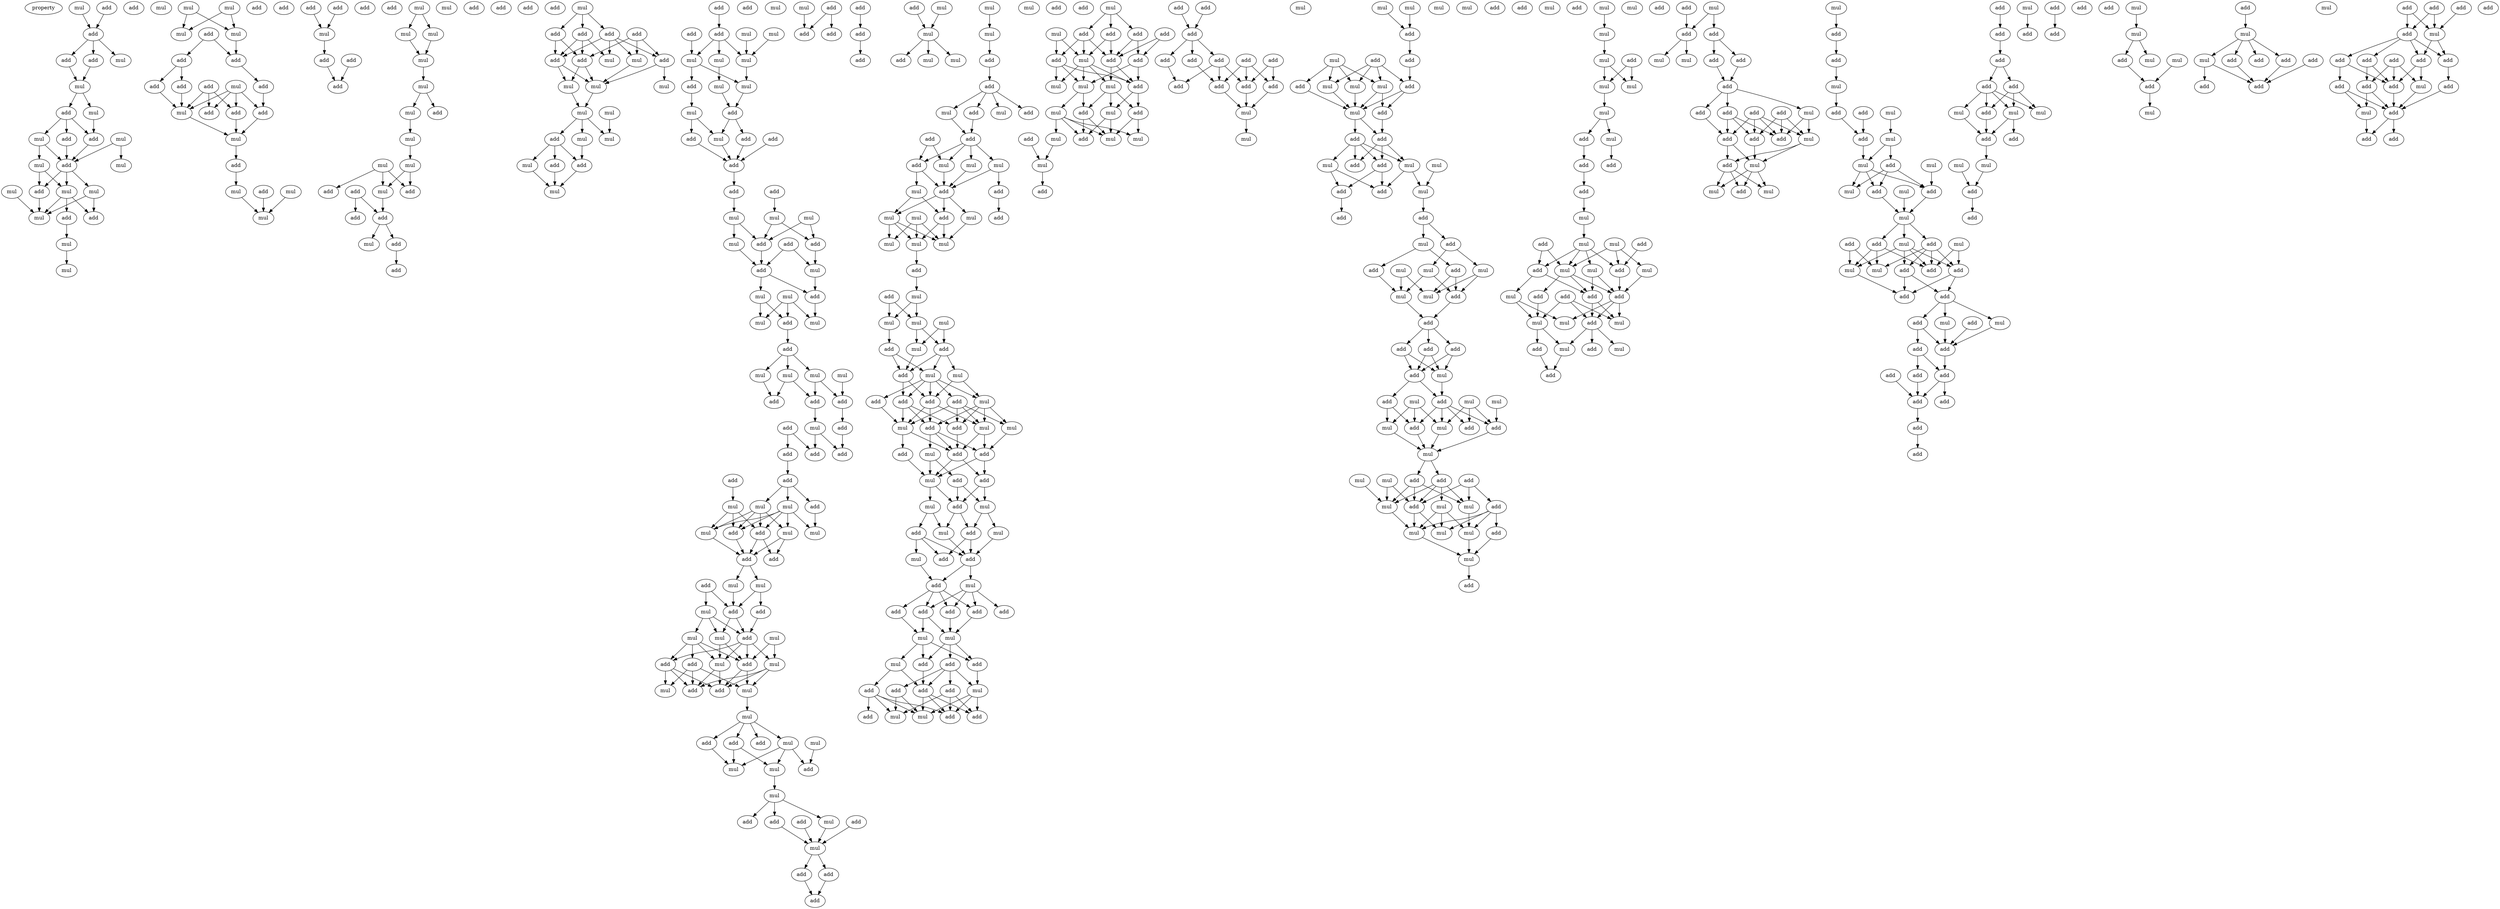 digraph {
    node [fontcolor=black]
    property [mul=2,lf=1.3]
    0 [ label = mul ];
    1 [ label = add ];
    2 [ label = add ];
    3 [ label = mul ];
    4 [ label = add ];
    5 [ label = add ];
    6 [ label = mul ];
    7 [ label = add ];
    8 [ label = mul ];
    9 [ label = mul ];
    10 [ label = add ];
    11 [ label = add ];
    12 [ label = mul ];
    13 [ label = mul ];
    14 [ label = add ];
    15 [ label = mul ];
    16 [ label = mul ];
    17 [ label = add ];
    18 [ label = mul ];
    19 [ label = mul ];
    20 [ label = add ];
    21 [ label = mul ];
    22 [ label = add ];
    23 [ label = add ];
    24 [ label = mul ];
    25 [ label = mul ];
    26 [ label = mul ];
    27 [ label = mul ];
    28 [ label = mul ];
    29 [ label = mul ];
    30 [ label = add ];
    31 [ label = add ];
    32 [ label = mul ];
    33 [ label = add ];
    34 [ label = add ];
    35 [ label = add ];
    36 [ label = add ];
    37 [ label = mul ];
    38 [ label = add ];
    39 [ label = add ];
    40 [ label = add ];
    41 [ label = mul ];
    42 [ label = add ];
    43 [ label = add ];
    44 [ label = mul ];
    45 [ label = add ];
    46 [ label = mul ];
    47 [ label = add ];
    48 [ label = add ];
    49 [ label = mul ];
    50 [ label = mul ];
    51 [ label = add ];
    52 [ label = add ];
    53 [ label = add ];
    54 [ label = mul ];
    55 [ label = add ];
    56 [ label = add ];
    57 [ label = add ];
    58 [ label = add ];
    59 [ label = mul ];
    60 [ label = mul ];
    61 [ label = mul ];
    62 [ label = mul ];
    63 [ label = add ];
    64 [ label = mul ];
    65 [ label = add ];
    66 [ label = mul ];
    67 [ label = add ];
    68 [ label = mul ];
    69 [ label = add ];
    70 [ label = mul ];
    71 [ label = mul ];
    72 [ label = mul ];
    73 [ label = mul ];
    74 [ label = add ];
    75 [ label = add ];
    76 [ label = add ];
    77 [ label = add ];
    78 [ label = add ];
    79 [ label = add ];
    80 [ label = mul ];
    81 [ label = add ];
    82 [ label = mul ];
    83 [ label = add ];
    84 [ label = add ];
    85 [ label = add ];
    86 [ label = add ];
    87 [ label = add ];
    88 [ label = add ];
    89 [ label = mul ];
    90 [ label = add ];
    91 [ label = add ];
    92 [ label = mul ];
    93 [ label = mul ];
    94 [ label = mul ];
    95 [ label = mul ];
    96 [ label = mul ];
    97 [ label = mul ];
    98 [ label = add ];
    99 [ label = mul ];
    100 [ label = mul ];
    101 [ label = add ];
    102 [ label = add ];
    103 [ label = mul ];
    104 [ label = mul ];
    105 [ label = add ];
    106 [ label = add ];
    107 [ label = mul ];
    108 [ label = add ];
    109 [ label = mul ];
    110 [ label = mul ];
    111 [ label = mul ];
    112 [ label = mul ];
    113 [ label = add ];
    114 [ label = mul ];
    115 [ label = mul ];
    116 [ label = mul ];
    117 [ label = add ];
    118 [ label = add ];
    119 [ label = mul ];
    120 [ label = add ];
    121 [ label = add ];
    122 [ label = add ];
    123 [ label = add ];
    124 [ label = add ];
    125 [ label = add ];
    126 [ label = mul ];
    127 [ label = mul ];
    128 [ label = mul ];
    129 [ label = add ];
    130 [ label = add ];
    131 [ label = mul ];
    132 [ label = add ];
    133 [ label = mul ];
    134 [ label = add ];
    135 [ label = mul ];
    136 [ label = mul ];
    137 [ label = add ];
    138 [ label = add ];
    139 [ label = mul ];
    140 [ label = mul ];
    141 [ label = add ];
    142 [ label = mul ];
    143 [ label = mul ];
    144 [ label = mul ];
    145 [ label = mul ];
    146 [ label = add ];
    147 [ label = add ];
    148 [ label = add ];
    149 [ label = mul ];
    150 [ label = add ];
    151 [ label = add ];
    152 [ label = add ];
    153 [ label = add ];
    154 [ label = add ];
    155 [ label = add ];
    156 [ label = add ];
    157 [ label = mul ];
    158 [ label = mul ];
    159 [ label = mul ];
    160 [ label = add ];
    161 [ label = add ];
    162 [ label = add ];
    163 [ label = mul ];
    164 [ label = mul ];
    165 [ label = mul ];
    166 [ label = add ];
    167 [ label = add ];
    168 [ label = mul ];
    169 [ label = add ];
    170 [ label = mul ];
    171 [ label = add ];
    172 [ label = add ];
    173 [ label = mul ];
    174 [ label = add ];
    175 [ label = mul ];
    176 [ label = mul ];
    177 [ label = mul ];
    178 [ label = mul ];
    179 [ label = add ];
    180 [ label = add ];
    181 [ label = mul ];
    182 [ label = add ];
    183 [ label = mul ];
    184 [ label = add ];
    185 [ label = add ];
    186 [ label = mul ];
    187 [ label = mul ];
    188 [ label = mul ];
    189 [ label = add ];
    190 [ label = add ];
    191 [ label = mul ];
    192 [ label = add ];
    193 [ label = add ];
    194 [ label = mul ];
    195 [ label = mul ];
    196 [ label = mul ];
    197 [ label = mul ];
    198 [ label = add ];
    199 [ label = add ];
    200 [ label = add ];
    201 [ label = mul ];
    202 [ label = add ];
    203 [ label = mul ];
    204 [ label = add ];
    205 [ label = add ];
    206 [ label = add ];
    207 [ label = mul ];
    208 [ label = add ];
    209 [ label = add ];
    210 [ label = add ];
    211 [ label = add ];
    212 [ label = add ];
    213 [ label = add ];
    214 [ label = add ];
    215 [ label = mul ];
    216 [ label = mul ];
    217 [ label = add ];
    218 [ label = mul ];
    219 [ label = mul ];
    220 [ label = mul ];
    221 [ label = mul ];
    222 [ label = mul ];
    223 [ label = add ];
    224 [ label = add ];
    225 [ label = mul ];
    226 [ label = mul ];
    227 [ label = add ];
    228 [ label = add ];
    229 [ label = add ];
    230 [ label = add ];
    231 [ label = add ];
    232 [ label = mul ];
    233 [ label = mul ];
    234 [ label = mul ];
    235 [ label = add ];
    236 [ label = add ];
    237 [ label = mul ];
    238 [ label = mul ];
    239 [ label = add ];
    240 [ label = mul ];
    241 [ label = add ];
    242 [ label = mul ];
    243 [ label = mul ];
    244 [ label = mul ];
    245 [ label = mul ];
    246 [ label = add ];
    247 [ label = mul ];
    248 [ label = add ];
    249 [ label = add ];
    250 [ label = add ];
    251 [ label = mul ];
    252 [ label = mul ];
    253 [ label = mul ];
    254 [ label = mul ];
    255 [ label = add ];
    256 [ label = add ];
    257 [ label = mul ];
    258 [ label = mul ];
    259 [ label = add ];
    260 [ label = add ];
    261 [ label = add ];
    262 [ label = add ];
    263 [ label = mul ];
    264 [ label = add ];
    265 [ label = mul ];
    266 [ label = add ];
    267 [ label = mul ];
    268 [ label = add ];
    269 [ label = mul ];
    270 [ label = mul ];
    271 [ label = add ];
    272 [ label = add ];
    273 [ label = add ];
    274 [ label = add ];
    275 [ label = add ];
    276 [ label = mul ];
    277 [ label = add ];
    278 [ label = mul ];
    279 [ label = mul ];
    280 [ label = mul ];
    281 [ label = add ];
    282 [ label = mul ];
    283 [ label = add ];
    284 [ label = add ];
    285 [ label = add ];
    286 [ label = mul ];
    287 [ label = mul ];
    288 [ label = add ];
    289 [ label = add ];
    290 [ label = add ];
    291 [ label = add ];
    292 [ label = add ];
    293 [ label = add ];
    294 [ label = mul ];
    295 [ label = mul ];
    296 [ label = mul ];
    297 [ label = add ];
    298 [ label = add ];
    299 [ label = add ];
    300 [ label = add ];
    301 [ label = mul ];
    302 [ label = add ];
    303 [ label = add ];
    304 [ label = add ];
    305 [ label = add ];
    306 [ label = add ];
    307 [ label = mul ];
    308 [ label = add ];
    309 [ label = mul ];
    310 [ label = mul ];
    311 [ label = add ];
    312 [ label = add ];
    313 [ label = add ];
    314 [ label = mul ];
    315 [ label = add ];
    316 [ label = add ];
    317 [ label = mul ];
    318 [ label = add ];
    319 [ label = add ];
    320 [ label = mul ];
    321 [ label = mul ];
    322 [ label = add ];
    323 [ label = mul ];
    324 [ label = mul ];
    325 [ label = add ];
    326 [ label = add ];
    327 [ label = mul ];
    328 [ label = mul ];
    329 [ label = add ];
    330 [ label = mul ];
    331 [ label = add ];
    332 [ label = mul ];
    333 [ label = mul ];
    334 [ label = add ];
    335 [ label = mul ];
    336 [ label = add ];
    337 [ label = add ];
    338 [ label = add ];
    339 [ label = add ];
    340 [ label = add ];
    341 [ label = add ];
    342 [ label = add ];
    343 [ label = add ];
    344 [ label = add ];
    345 [ label = add ];
    346 [ label = add ];
    347 [ label = add ];
    348 [ label = mul ];
    349 [ label = mul ];
    350 [ label = mul ];
    351 [ label = mul ];
    352 [ label = mul ];
    353 [ label = mul ];
    354 [ label = add ];
    355 [ label = add ];
    356 [ label = add ];
    357 [ label = mul ];
    358 [ label = mul ];
    359 [ label = mul ];
    360 [ label = add ];
    361 [ label = mul ];
    362 [ label = add ];
    363 [ label = add ];
    364 [ label = mul ];
    365 [ label = add ];
    366 [ label = add ];
    367 [ label = mul ];
    368 [ label = add ];
    369 [ label = add ];
    370 [ label = mul ];
    371 [ label = mul ];
    372 [ label = add ];
    373 [ label = mul ];
    374 [ label = add ];
    375 [ label = add ];
    376 [ label = add ];
    377 [ label = add ];
    378 [ label = mul ];
    379 [ label = add ];
    380 [ label = mul ];
    381 [ label = add ];
    382 [ label = mul ];
    383 [ label = add ];
    384 [ label = mul ];
    385 [ label = add ];
    386 [ label = mul ];
    387 [ label = mul ];
    388 [ label = add ];
    389 [ label = add ];
    390 [ label = add ];
    391 [ label = add ];
    392 [ label = add ];
    393 [ label = mul ];
    394 [ label = add ];
    395 [ label = mul ];
    396 [ label = mul ];
    397 [ label = add ];
    398 [ label = add ];
    399 [ label = mul ];
    400 [ label = mul ];
    401 [ label = add ];
    402 [ label = mul ];
    403 [ label = add ];
    404 [ label = mul ];
    405 [ label = add ];
    406 [ label = mul ];
    407 [ label = add ];
    408 [ label = add ];
    409 [ label = mul ];
    410 [ label = mul ];
    411 [ label = add ];
    412 [ label = add ];
    413 [ label = add ];
    414 [ label = mul ];
    415 [ label = mul ];
    416 [ label = mul ];
    417 [ label = mul ];
    418 [ label = mul ];
    419 [ label = mul ];
    420 [ label = add ];
    421 [ label = mul ];
    422 [ label = add ];
    423 [ label = mul ];
    424 [ label = mul ];
    425 [ label = add ];
    426 [ label = mul ];
    427 [ label = add ];
    428 [ label = mul ];
    429 [ label = mul ];
    430 [ label = mul ];
    431 [ label = mul ];
    432 [ label = add ];
    433 [ label = mul ];
    434 [ label = add ];
    435 [ label = add ];
    436 [ label = add ];
    437 [ label = mul ];
    438 [ label = mul ];
    439 [ label = add ];
    440 [ label = add ];
    441 [ label = mul ];
    442 [ label = add ];
    443 [ label = mul ];
    444 [ label = mul ];
    445 [ label = mul ];
    446 [ label = add ];
    447 [ label = add ];
    448 [ label = add ];
    449 [ label = add ];
    450 [ label = add ];
    451 [ label = mul ];
    452 [ label = mul ];
    453 [ label = mul ];
    454 [ label = add ];
    455 [ label = mul ];
    456 [ label = add ];
    457 [ label = mul ];
    458 [ label = mul ];
    459 [ label = add ];
    460 [ label = add ];
    461 [ label = add ];
    462 [ label = add ];
    463 [ label = mul ];
    464 [ label = add ];
    465 [ label = add ];
    466 [ label = add ];
    467 [ label = add ];
    468 [ label = mul ];
    469 [ label = mul ];
    470 [ label = add ];
    471 [ label = add ];
    472 [ label = mul ];
    473 [ label = add ];
    474 [ label = add ];
    475 [ label = add ];
    476 [ label = mul ];
    477 [ label = add ];
    478 [ label = add ];
    479 [ label = add ];
    480 [ label = add ];
    481 [ label = mul ];
    482 [ label = mul ];
    483 [ label = add ];
    484 [ label = mul ];
    485 [ label = mul ];
    486 [ label = add ];
    487 [ label = add ];
    488 [ label = mul ];
    489 [ label = add ];
    490 [ label = add ];
    491 [ label = mul ];
    492 [ label = mul ];
    493 [ label = add ];
    494 [ label = add ];
    495 [ label = mul ];
    496 [ label = mul ];
    497 [ label = add ];
    498 [ label = mul ];
    499 [ label = mul ];
    500 [ label = add ];
    501 [ label = mul ];
    502 [ label = add ];
    503 [ label = mul ];
    504 [ label = add ];
    505 [ label = mul ];
    506 [ label = add ];
    507 [ label = add ];
    508 [ label = add ];
    509 [ label = mul ];
    510 [ label = add ];
    511 [ label = mul ];
    512 [ label = add ];
    513 [ label = add ];
    514 [ label = mul ];
    515 [ label = add ];
    516 [ label = mul ];
    517 [ label = add ];
    518 [ label = add ];
    519 [ label = add ];
    520 [ label = add ];
    521 [ label = add ];
    522 [ label = add ];
    523 [ label = add ];
    524 [ label = add ];
    525 [ label = add ];
    526 [ label = add ];
    527 [ label = add ];
    528 [ label = add ];
    529 [ label = mul ];
    530 [ label = add ];
    531 [ label = add ];
    532 [ label = add ];
    533 [ label = add ];
    534 [ label = mul ];
    535 [ label = mul ];
    536 [ label = mul ];
    537 [ label = add ];
    538 [ label = add ];
    539 [ label = add ];
    540 [ label = mul ];
    541 [ label = mul ];
    542 [ label = add ];
    543 [ label = add ];
    544 [ label = add ];
    545 [ label = add ];
    546 [ label = add ];
    547 [ label = add ];
    548 [ label = mul ];
    549 [ label = mul ];
    550 [ label = add ];
    551 [ label = mul ];
    552 [ label = mul ];
    553 [ label = add ];
    554 [ label = mul ];
    555 [ label = add ];
    556 [ label = mul ];
    557 [ label = mul ];
    558 [ label = add ];
    559 [ label = add ];
    560 [ label = mul ];
    561 [ label = add ];
    562 [ label = add ];
    563 [ label = add ];
    564 [ label = add ];
    565 [ label = add ];
    566 [ label = add ];
    567 [ label = add ];
    568 [ label = mul ];
    569 [ label = add ];
    570 [ label = add ];
    571 [ label = add ];
    572 [ label = add ];
    573 [ label = add ];
    574 [ label = add ];
    575 [ label = add ];
    576 [ label = mul ];
    577 [ label = add ];
    578 [ label = add ];
    579 [ label = add ];
    580 [ label = mul ];
    581 [ label = add ];
    582 [ label = add ];
    583 [ label = add ];
    584 [ label = add ];
    0 -> 4 [ name = 0 ];
    1 -> 4 [ name = 1 ];
    4 -> 5 [ name = 2 ];
    4 -> 6 [ name = 3 ];
    4 -> 7 [ name = 4 ];
    5 -> 8 [ name = 5 ];
    7 -> 8 [ name = 6 ];
    8 -> 9 [ name = 7 ];
    8 -> 10 [ name = 8 ];
    9 -> 11 [ name = 9 ];
    10 -> 11 [ name = 10 ];
    10 -> 13 [ name = 11 ];
    10 -> 14 [ name = 12 ];
    11 -> 17 [ name = 13 ];
    12 -> 16 [ name = 14 ];
    12 -> 17 [ name = 15 ];
    13 -> 15 [ name = 16 ];
    13 -> 17 [ name = 17 ];
    14 -> 17 [ name = 18 ];
    15 -> 18 [ name = 19 ];
    15 -> 20 [ name = 20 ];
    17 -> 18 [ name = 21 ];
    17 -> 20 [ name = 22 ];
    17 -> 21 [ name = 23 ];
    18 -> 22 [ name = 24 ];
    18 -> 23 [ name = 25 ];
    18 -> 24 [ name = 26 ];
    19 -> 24 [ name = 27 ];
    20 -> 24 [ name = 28 ];
    21 -> 23 [ name = 29 ];
    21 -> 24 [ name = 30 ];
    22 -> 25 [ name = 31 ];
    25 -> 27 [ name = 32 ];
    26 -> 29 [ name = 33 ];
    26 -> 32 [ name = 34 ];
    28 -> 29 [ name = 35 ];
    28 -> 32 [ name = 36 ];
    30 -> 33 [ name = 37 ];
    30 -> 34 [ name = 38 ];
    32 -> 34 [ name = 39 ];
    33 -> 36 [ name = 40 ];
    33 -> 38 [ name = 41 ];
    34 -> 39 [ name = 42 ];
    35 -> 40 [ name = 43 ];
    35 -> 41 [ name = 44 ];
    35 -> 43 [ name = 45 ];
    36 -> 41 [ name = 46 ];
    37 -> 40 [ name = 47 ];
    37 -> 41 [ name = 48 ];
    37 -> 42 [ name = 49 ];
    37 -> 43 [ name = 50 ];
    38 -> 41 [ name = 51 ];
    39 -> 42 [ name = 52 ];
    41 -> 44 [ name = 53 ];
    42 -> 44 [ name = 54 ];
    43 -> 44 [ name = 55 ];
    44 -> 45 [ name = 56 ];
    45 -> 46 [ name = 57 ];
    46 -> 50 [ name = 58 ];
    48 -> 50 [ name = 59 ];
    49 -> 50 [ name = 60 ];
    51 -> 54 [ name = 61 ];
    52 -> 54 [ name = 62 ];
    54 -> 55 [ name = 63 ];
    55 -> 58 [ name = 64 ];
    56 -> 58 [ name = 65 ];
    59 -> 61 [ name = 66 ];
    59 -> 62 [ name = 67 ];
    61 -> 64 [ name = 68 ];
    62 -> 64 [ name = 69 ];
    64 -> 66 [ name = 70 ];
    66 -> 68 [ name = 71 ];
    66 -> 69 [ name = 72 ];
    68 -> 70 [ name = 73 ];
    70 -> 72 [ name = 74 ];
    71 -> 73 [ name = 75 ];
    71 -> 74 [ name = 76 ];
    71 -> 75 [ name = 77 ];
    72 -> 73 [ name = 78 ];
    72 -> 75 [ name = 79 ];
    73 -> 77 [ name = 80 ];
    76 -> 77 [ name = 81 ];
    76 -> 78 [ name = 82 ];
    77 -> 80 [ name = 83 ];
    77 -> 81 [ name = 84 ];
    81 -> 83 [ name = 85 ];
    82 -> 84 [ name = 86 ];
    82 -> 85 [ name = 87 ];
    82 -> 86 [ name = 88 ];
    84 -> 89 [ name = 89 ];
    84 -> 90 [ name = 90 ];
    84 -> 91 [ name = 91 ];
    84 -> 92 [ name = 92 ];
    85 -> 88 [ name = 93 ];
    85 -> 90 [ name = 94 ];
    85 -> 92 [ name = 95 ];
    86 -> 88 [ name = 96 ];
    86 -> 90 [ name = 97 ];
    87 -> 88 [ name = 98 ];
    87 -> 89 [ name = 99 ];
    87 -> 91 [ name = 100 ];
    88 -> 93 [ name = 101 ];
    88 -> 94 [ name = 102 ];
    89 -> 93 [ name = 103 ];
    90 -> 93 [ name = 104 ];
    90 -> 94 [ name = 105 ];
    91 -> 93 [ name = 106 ];
    91 -> 95 [ name = 107 ];
    93 -> 97 [ name = 108 ];
    94 -> 97 [ name = 109 ];
    96 -> 99 [ name = 110 ];
    97 -> 98 [ name = 111 ];
    97 -> 99 [ name = 112 ];
    97 -> 100 [ name = 113 ];
    98 -> 101 [ name = 114 ];
    98 -> 102 [ name = 115 ];
    98 -> 103 [ name = 116 ];
    100 -> 101 [ name = 117 ];
    101 -> 104 [ name = 118 ];
    102 -> 104 [ name = 119 ];
    103 -> 104 [ name = 120 ];
    105 -> 106 [ name = 121 ];
    106 -> 110 [ name = 122 ];
    106 -> 111 [ name = 123 ];
    106 -> 112 [ name = 124 ];
    107 -> 112 [ name = 125 ];
    108 -> 111 [ name = 126 ];
    109 -> 112 [ name = 127 ];
    110 -> 115 [ name = 128 ];
    111 -> 113 [ name = 129 ];
    111 -> 114 [ name = 130 ];
    112 -> 114 [ name = 131 ];
    113 -> 116 [ name = 132 ];
    114 -> 117 [ name = 133 ];
    115 -> 117 [ name = 134 ];
    116 -> 118 [ name = 135 ];
    116 -> 119 [ name = 136 ];
    117 -> 119 [ name = 137 ];
    117 -> 120 [ name = 138 ];
    118 -> 122 [ name = 139 ];
    119 -> 122 [ name = 140 ];
    120 -> 122 [ name = 141 ];
    121 -> 122 [ name = 142 ];
    122 -> 124 [ name = 143 ];
    123 -> 128 [ name = 144 ];
    124 -> 126 [ name = 145 ];
    126 -> 131 [ name = 146 ];
    126 -> 132 [ name = 147 ];
    127 -> 130 [ name = 148 ];
    127 -> 132 [ name = 149 ];
    128 -> 130 [ name = 150 ];
    128 -> 132 [ name = 151 ];
    129 -> 133 [ name = 152 ];
    129 -> 134 [ name = 153 ];
    130 -> 133 [ name = 154 ];
    131 -> 134 [ name = 155 ];
    132 -> 134 [ name = 156 ];
    133 -> 137 [ name = 157 ];
    134 -> 136 [ name = 158 ];
    134 -> 137 [ name = 159 ];
    135 -> 138 [ name = 160 ];
    135 -> 139 [ name = 161 ];
    135 -> 140 [ name = 162 ];
    136 -> 138 [ name = 163 ];
    136 -> 140 [ name = 164 ];
    137 -> 139 [ name = 165 ];
    138 -> 141 [ name = 166 ];
    141 -> 142 [ name = 167 ];
    141 -> 143 [ name = 168 ];
    141 -> 144 [ name = 169 ];
    142 -> 147 [ name = 170 ];
    142 -> 148 [ name = 171 ];
    143 -> 147 [ name = 172 ];
    144 -> 146 [ name = 173 ];
    144 -> 148 [ name = 174 ];
    145 -> 146 [ name = 175 ];
    146 -> 150 [ name = 176 ];
    148 -> 149 [ name = 177 ];
    149 -> 153 [ name = 178 ];
    149 -> 154 [ name = 179 ];
    150 -> 154 [ name = 180 ];
    151 -> 152 [ name = 181 ];
    151 -> 153 [ name = 182 ];
    152 -> 156 [ name = 183 ];
    155 -> 159 [ name = 184 ];
    156 -> 157 [ name = 185 ];
    156 -> 158 [ name = 186 ];
    156 -> 160 [ name = 187 ];
    157 -> 161 [ name = 188 ];
    157 -> 162 [ name = 189 ];
    157 -> 164 [ name = 190 ];
    157 -> 165 [ name = 191 ];
    158 -> 161 [ name = 192 ];
    158 -> 162 [ name = 193 ];
    158 -> 163 [ name = 194 ];
    158 -> 164 [ name = 195 ];
    158 -> 165 [ name = 196 ];
    159 -> 161 [ name = 197 ];
    159 -> 162 [ name = 198 ];
    159 -> 165 [ name = 199 ];
    160 -> 163 [ name = 200 ];
    161 -> 166 [ name = 201 ];
    161 -> 167 [ name = 202 ];
    162 -> 166 [ name = 203 ];
    164 -> 166 [ name = 204 ];
    164 -> 167 [ name = 205 ];
    165 -> 166 [ name = 206 ];
    166 -> 168 [ name = 207 ];
    166 -> 170 [ name = 208 ];
    168 -> 171 [ name = 209 ];
    168 -> 172 [ name = 210 ];
    169 -> 171 [ name = 211 ];
    169 -> 173 [ name = 212 ];
    170 -> 171 [ name = 213 ];
    171 -> 174 [ name = 214 ];
    171 -> 177 [ name = 215 ];
    172 -> 174 [ name = 216 ];
    173 -> 174 [ name = 217 ];
    173 -> 176 [ name = 218 ];
    173 -> 177 [ name = 219 ];
    174 -> 178 [ name = 220 ];
    174 -> 179 [ name = 221 ];
    174 -> 181 [ name = 222 ];
    174 -> 182 [ name = 223 ];
    175 -> 178 [ name = 224 ];
    175 -> 182 [ name = 225 ];
    176 -> 179 [ name = 226 ];
    176 -> 180 [ name = 227 ];
    176 -> 181 [ name = 228 ];
    176 -> 182 [ name = 229 ];
    177 -> 181 [ name = 230 ];
    177 -> 182 [ name = 231 ];
    178 -> 184 [ name = 232 ];
    178 -> 185 [ name = 233 ];
    178 -> 186 [ name = 234 ];
    179 -> 183 [ name = 235 ];
    179 -> 184 [ name = 236 ];
    179 -> 185 [ name = 237 ];
    180 -> 183 [ name = 238 ];
    180 -> 184 [ name = 239 ];
    180 -> 186 [ name = 240 ];
    181 -> 184 [ name = 241 ];
    181 -> 185 [ name = 242 ];
    182 -> 185 [ name = 243 ];
    182 -> 186 [ name = 244 ];
    186 -> 187 [ name = 245 ];
    187 -> 189 [ name = 246 ];
    187 -> 190 [ name = 247 ];
    187 -> 191 [ name = 248 ];
    187 -> 192 [ name = 249 ];
    188 -> 193 [ name = 250 ];
    189 -> 195 [ name = 251 ];
    189 -> 196 [ name = 252 ];
    190 -> 196 [ name = 253 ];
    191 -> 193 [ name = 254 ];
    191 -> 195 [ name = 255 ];
    191 -> 196 [ name = 256 ];
    195 -> 197 [ name = 257 ];
    197 -> 198 [ name = 258 ];
    197 -> 199 [ name = 259 ];
    197 -> 201 [ name = 260 ];
    199 -> 203 [ name = 261 ];
    200 -> 203 [ name = 262 ];
    201 -> 203 [ name = 263 ];
    202 -> 203 [ name = 264 ];
    203 -> 204 [ name = 265 ];
    203 -> 206 [ name = 266 ];
    204 -> 209 [ name = 267 ];
    205 -> 208 [ name = 268 ];
    205 -> 210 [ name = 269 ];
    206 -> 209 [ name = 270 ];
    207 -> 208 [ name = 271 ];
    211 -> 212 [ name = 272 ];
    212 -> 213 [ name = 273 ];
    214 -> 216 [ name = 274 ];
    215 -> 216 [ name = 275 ];
    216 -> 217 [ name = 276 ];
    216 -> 218 [ name = 277 ];
    216 -> 220 [ name = 278 ];
    219 -> 222 [ name = 279 ];
    222 -> 223 [ name = 280 ];
    223 -> 224 [ name = 281 ];
    224 -> 225 [ name = 282 ];
    224 -> 226 [ name = 283 ];
    224 -> 227 [ name = 284 ];
    224 -> 228 [ name = 285 ];
    225 -> 229 [ name = 286 ];
    227 -> 229 [ name = 287 ];
    229 -> 231 [ name = 288 ];
    229 -> 232 [ name = 289 ];
    229 -> 233 [ name = 290 ];
    229 -> 234 [ name = 291 ];
    230 -> 231 [ name = 292 ];
    230 -> 232 [ name = 293 ];
    231 -> 236 [ name = 294 ];
    231 -> 237 [ name = 295 ];
    232 -> 236 [ name = 296 ];
    233 -> 235 [ name = 297 ];
    233 -> 236 [ name = 298 ];
    234 -> 236 [ name = 299 ];
    235 -> 241 [ name = 300 ];
    236 -> 238 [ name = 301 ];
    236 -> 239 [ name = 302 ];
    236 -> 242 [ name = 303 ];
    237 -> 238 [ name = 304 ];
    237 -> 239 [ name = 305 ];
    238 -> 243 [ name = 306 ];
    238 -> 244 [ name = 307 ];
    238 -> 245 [ name = 308 ];
    239 -> 244 [ name = 309 ];
    239 -> 245 [ name = 310 ];
    240 -> 243 [ name = 311 ];
    240 -> 244 [ name = 312 ];
    240 -> 245 [ name = 313 ];
    242 -> 244 [ name = 314 ];
    245 -> 246 [ name = 315 ];
    246 -> 247 [ name = 316 ];
    247 -> 251 [ name = 317 ];
    247 -> 253 [ name = 318 ];
    248 -> 251 [ name = 319 ];
    248 -> 253 [ name = 320 ];
    251 -> 256 [ name = 321 ];
    252 -> 254 [ name = 322 ];
    252 -> 255 [ name = 323 ];
    253 -> 254 [ name = 324 ];
    253 -> 255 [ name = 325 ];
    254 -> 259 [ name = 326 ];
    255 -> 257 [ name = 327 ];
    255 -> 258 [ name = 328 ];
    255 -> 259 [ name = 329 ];
    256 -> 257 [ name = 330 ];
    256 -> 259 [ name = 331 ];
    257 -> 260 [ name = 332 ];
    257 -> 261 [ name = 333 ];
    257 -> 262 [ name = 334 ];
    257 -> 263 [ name = 335 ];
    257 -> 264 [ name = 336 ];
    258 -> 261 [ name = 337 ];
    258 -> 263 [ name = 338 ];
    259 -> 261 [ name = 339 ];
    259 -> 264 [ name = 340 ];
    260 -> 265 [ name = 341 ];
    260 -> 266 [ name = 342 ];
    260 -> 267 [ name = 343 ];
    260 -> 269 [ name = 344 ];
    261 -> 267 [ name = 345 ];
    261 -> 268 [ name = 346 ];
    261 -> 269 [ name = 347 ];
    262 -> 267 [ name = 348 ];
    263 -> 265 [ name = 349 ];
    263 -> 266 [ name = 350 ];
    263 -> 268 [ name = 351 ];
    263 -> 269 [ name = 352 ];
    264 -> 266 [ name = 353 ];
    264 -> 267 [ name = 354 ];
    264 -> 268 [ name = 355 ];
    265 -> 272 [ name = 356 ];
    266 -> 273 [ name = 357 ];
    267 -> 271 [ name = 358 ];
    267 -> 273 [ name = 359 ];
    268 -> 270 [ name = 360 ];
    268 -> 272 [ name = 361 ];
    268 -> 273 [ name = 362 ];
    269 -> 272 [ name = 363 ];
    269 -> 273 [ name = 364 ];
    270 -> 275 [ name = 365 ];
    270 -> 276 [ name = 366 ];
    271 -> 276 [ name = 367 ];
    272 -> 274 [ name = 368 ];
    272 -> 276 [ name = 369 ];
    273 -> 274 [ name = 370 ];
    273 -> 276 [ name = 371 ];
    274 -> 277 [ name = 372 ];
    274 -> 278 [ name = 373 ];
    275 -> 277 [ name = 374 ];
    275 -> 278 [ name = 375 ];
    276 -> 277 [ name = 376 ];
    276 -> 279 [ name = 377 ];
    277 -> 282 [ name = 378 ];
    277 -> 283 [ name = 379 ];
    278 -> 280 [ name = 380 ];
    278 -> 283 [ name = 381 ];
    279 -> 281 [ name = 382 ];
    279 -> 282 [ name = 383 ];
    280 -> 285 [ name = 384 ];
    281 -> 284 [ name = 385 ];
    281 -> 285 [ name = 386 ];
    281 -> 286 [ name = 387 ];
    282 -> 285 [ name = 388 ];
    283 -> 284 [ name = 389 ];
    283 -> 285 [ name = 390 ];
    285 -> 287 [ name = 391 ];
    285 -> 288 [ name = 392 ];
    286 -> 288 [ name = 393 ];
    287 -> 289 [ name = 394 ];
    287 -> 291 [ name = 395 ];
    287 -> 292 [ name = 396 ];
    287 -> 293 [ name = 397 ];
    288 -> 289 [ name = 398 ];
    288 -> 290 [ name = 399 ];
    288 -> 292 [ name = 400 ];
    288 -> 293 [ name = 401 ];
    289 -> 295 [ name = 402 ];
    290 -> 294 [ name = 403 ];
    292 -> 294 [ name = 404 ];
    292 -> 295 [ name = 405 ];
    293 -> 295 [ name = 406 ];
    294 -> 296 [ name = 407 ];
    294 -> 297 [ name = 408 ];
    294 -> 299 [ name = 409 ];
    295 -> 297 [ name = 410 ];
    295 -> 298 [ name = 411 ];
    295 -> 299 [ name = 412 ];
    296 -> 303 [ name = 413 ];
    296 -> 304 [ name = 414 ];
    297 -> 304 [ name = 415 ];
    298 -> 300 [ name = 416 ];
    298 -> 301 [ name = 417 ];
    298 -> 302 [ name = 418 ];
    298 -> 304 [ name = 419 ];
    299 -> 301 [ name = 420 ];
    300 -> 307 [ name = 421 ];
    300 -> 309 [ name = 422 ];
    301 -> 306 [ name = 423 ];
    301 -> 308 [ name = 424 ];
    301 -> 309 [ name = 425 ];
    302 -> 306 [ name = 426 ];
    302 -> 307 [ name = 427 ];
    302 -> 308 [ name = 428 ];
    303 -> 305 [ name = 429 ];
    303 -> 307 [ name = 430 ];
    303 -> 308 [ name = 431 ];
    303 -> 309 [ name = 432 ];
    304 -> 306 [ name = 433 ];
    304 -> 308 [ name = 434 ];
    304 -> 309 [ name = 435 ];
    310 -> 311 [ name = 436 ];
    310 -> 313 [ name = 437 ];
    310 -> 315 [ name = 438 ];
    311 -> 317 [ name = 439 ];
    311 -> 318 [ name = 440 ];
    311 -> 319 [ name = 441 ];
    312 -> 316 [ name = 442 ];
    312 -> 319 [ name = 443 ];
    313 -> 316 [ name = 444 ];
    313 -> 319 [ name = 445 ];
    314 -> 317 [ name = 446 ];
    314 -> 318 [ name = 447 ];
    315 -> 317 [ name = 448 ];
    315 -> 319 [ name = 449 ];
    316 -> 321 [ name = 450 ];
    316 -> 322 [ name = 451 ];
    317 -> 320 [ name = 452 ];
    317 -> 321 [ name = 453 ];
    317 -> 322 [ name = 454 ];
    317 -> 323 [ name = 455 ];
    318 -> 320 [ name = 456 ];
    318 -> 321 [ name = 457 ];
    318 -> 322 [ name = 458 ];
    319 -> 322 [ name = 459 ];
    319 -> 323 [ name = 460 ];
    321 -> 325 [ name = 461 ];
    321 -> 327 [ name = 462 ];
    322 -> 324 [ name = 463 ];
    322 -> 326 [ name = 464 ];
    323 -> 324 [ name = 465 ];
    323 -> 325 [ name = 466 ];
    323 -> 326 [ name = 467 ];
    324 -> 328 [ name = 468 ];
    324 -> 331 [ name = 469 ];
    325 -> 328 [ name = 470 ];
    325 -> 331 [ name = 471 ];
    326 -> 328 [ name = 472 ];
    326 -> 330 [ name = 473 ];
    327 -> 328 [ name = 474 ];
    327 -> 330 [ name = 475 ];
    327 -> 331 [ name = 476 ];
    327 -> 332 [ name = 477 ];
    329 -> 333 [ name = 478 ];
    332 -> 333 [ name = 479 ];
    333 -> 336 [ name = 480 ];
    334 -> 338 [ name = 481 ];
    337 -> 338 [ name = 482 ];
    338 -> 339 [ name = 483 ];
    338 -> 340 [ name = 484 ];
    338 -> 341 [ name = 485 ];
    339 -> 345 [ name = 486 ];
    340 -> 344 [ name = 487 ];
    341 -> 344 [ name = 488 ];
    341 -> 345 [ name = 489 ];
    341 -> 346 [ name = 490 ];
    342 -> 346 [ name = 491 ];
    342 -> 347 [ name = 492 ];
    343 -> 345 [ name = 493 ];
    343 -> 346 [ name = 494 ];
    343 -> 347 [ name = 495 ];
    345 -> 348 [ name = 496 ];
    346 -> 348 [ name = 497 ];
    347 -> 348 [ name = 498 ];
    348 -> 351 [ name = 499 ];
    349 -> 354 [ name = 500 ];
    352 -> 354 [ name = 501 ];
    354 -> 356 [ name = 502 ];
    355 -> 358 [ name = 503 ];
    355 -> 359 [ name = 504 ];
    355 -> 361 [ name = 505 ];
    355 -> 362 [ name = 506 ];
    356 -> 362 [ name = 507 ];
    357 -> 358 [ name = 508 ];
    357 -> 359 [ name = 509 ];
    357 -> 360 [ name = 510 ];
    357 -> 361 [ name = 511 ];
    358 -> 363 [ name = 512 ];
    358 -> 364 [ name = 513 ];
    359 -> 364 [ name = 514 ];
    360 -> 364 [ name = 515 ];
    361 -> 364 [ name = 516 ];
    362 -> 363 [ name = 517 ];
    362 -> 364 [ name = 518 ];
    363 -> 366 [ name = 519 ];
    364 -> 365 [ name = 520 ];
    364 -> 366 [ name = 521 ];
    365 -> 367 [ name = 522 ];
    365 -> 368 [ name = 523 ];
    365 -> 369 [ name = 524 ];
    365 -> 370 [ name = 525 ];
    366 -> 368 [ name = 526 ];
    366 -> 369 [ name = 527 ];
    366 -> 370 [ name = 528 ];
    367 -> 372 [ name = 529 ];
    367 -> 374 [ name = 530 ];
    369 -> 372 [ name = 531 ];
    369 -> 374 [ name = 532 ];
    370 -> 373 [ name = 533 ];
    370 -> 374 [ name = 534 ];
    371 -> 373 [ name = 535 ];
    372 -> 375 [ name = 536 ];
    373 -> 376 [ name = 537 ];
    376 -> 377 [ name = 538 ];
    376 -> 378 [ name = 539 ];
    377 -> 382 [ name = 540 ];
    377 -> 384 [ name = 541 ];
    378 -> 381 [ name = 542 ];
    378 -> 383 [ name = 543 ];
    380 -> 386 [ name = 544 ];
    380 -> 387 [ name = 545 ];
    381 -> 385 [ name = 546 ];
    381 -> 386 [ name = 547 ];
    382 -> 385 [ name = 548 ];
    382 -> 386 [ name = 549 ];
    383 -> 387 [ name = 550 ];
    384 -> 385 [ name = 551 ];
    384 -> 387 [ name = 552 ];
    385 -> 388 [ name = 553 ];
    387 -> 388 [ name = 554 ];
    388 -> 390 [ name = 555 ];
    388 -> 391 [ name = 556 ];
    388 -> 392 [ name = 557 ];
    390 -> 394 [ name = 558 ];
    390 -> 395 [ name = 559 ];
    391 -> 394 [ name = 560 ];
    391 -> 395 [ name = 561 ];
    392 -> 394 [ name = 562 ];
    392 -> 395 [ name = 563 ];
    394 -> 397 [ name = 564 ];
    394 -> 398 [ name = 565 ];
    395 -> 398 [ name = 566 ];
    396 -> 401 [ name = 567 ];
    396 -> 403 [ name = 568 ];
    396 -> 404 [ name = 569 ];
    397 -> 402 [ name = 570 ];
    397 -> 405 [ name = 571 ];
    398 -> 401 [ name = 572 ];
    398 -> 403 [ name = 573 ];
    398 -> 404 [ name = 574 ];
    398 -> 405 [ name = 575 ];
    399 -> 403 [ name = 576 ];
    400 -> 402 [ name = 577 ];
    400 -> 404 [ name = 578 ];
    400 -> 405 [ name = 579 ];
    402 -> 406 [ name = 580 ];
    403 -> 406 [ name = 581 ];
    404 -> 406 [ name = 582 ];
    405 -> 406 [ name = 583 ];
    406 -> 407 [ name = 584 ];
    406 -> 411 [ name = 585 ];
    407 -> 412 [ name = 586 ];
    407 -> 415 [ name = 587 ];
    407 -> 416 [ name = 588 ];
    408 -> 412 [ name = 589 ];
    408 -> 413 [ name = 590 ];
    408 -> 416 [ name = 591 ];
    409 -> 412 [ name = 592 ];
    409 -> 415 [ name = 593 ];
    410 -> 415 [ name = 594 ];
    411 -> 412 [ name = 595 ];
    411 -> 414 [ name = 596 ];
    411 -> 415 [ name = 597 ];
    411 -> 416 [ name = 598 ];
    412 -> 417 [ name = 599 ];
    412 -> 418 [ name = 600 ];
    413 -> 417 [ name = 601 ];
    413 -> 418 [ name = 602 ];
    413 -> 419 [ name = 603 ];
    413 -> 420 [ name = 604 ];
    414 -> 417 [ name = 605 ];
    414 -> 418 [ name = 606 ];
    414 -> 419 [ name = 607 ];
    415 -> 417 [ name = 608 ];
    416 -> 419 [ name = 609 ];
    417 -> 421 [ name = 610 ];
    419 -> 421 [ name = 611 ];
    420 -> 421 [ name = 612 ];
    421 -> 425 [ name = 613 ];
    423 -> 426 [ name = 614 ];
    426 -> 428 [ name = 615 ];
    427 -> 429 [ name = 616 ];
    427 -> 430 [ name = 617 ];
    428 -> 429 [ name = 618 ];
    428 -> 430 [ name = 619 ];
    430 -> 431 [ name = 620 ];
    431 -> 432 [ name = 621 ];
    431 -> 433 [ name = 622 ];
    432 -> 434 [ name = 623 ];
    433 -> 435 [ name = 624 ];
    434 -> 436 [ name = 625 ];
    436 -> 437 [ name = 626 ];
    437 -> 438 [ name = 627 ];
    438 -> 442 [ name = 628 ];
    438 -> 444 [ name = 629 ];
    438 -> 445 [ name = 630 ];
    438 -> 446 [ name = 631 ];
    439 -> 446 [ name = 632 ];
    440 -> 442 [ name = 633 ];
    440 -> 444 [ name = 634 ];
    441 -> 443 [ name = 635 ];
    441 -> 444 [ name = 636 ];
    441 -> 446 [ name = 637 ];
    442 -> 448 [ name = 638 ];
    442 -> 451 [ name = 639 ];
    443 -> 447 [ name = 640 ];
    444 -> 447 [ name = 641 ];
    444 -> 448 [ name = 642 ];
    444 -> 450 [ name = 643 ];
    445 -> 447 [ name = 644 ];
    445 -> 448 [ name = 645 ];
    446 -> 447 [ name = 646 ];
    447 -> 453 [ name = 647 ];
    447 -> 454 [ name = 648 ];
    447 -> 455 [ name = 649 ];
    448 -> 454 [ name = 650 ];
    448 -> 455 [ name = 651 ];
    449 -> 452 [ name = 652 ];
    449 -> 454 [ name = 653 ];
    449 -> 455 [ name = 654 ];
    450 -> 452 [ name = 655 ];
    451 -> 452 [ name = 656 ];
    451 -> 453 [ name = 657 ];
    452 -> 458 [ name = 658 ];
    452 -> 459 [ name = 659 ];
    454 -> 456 [ name = 660 ];
    454 -> 457 [ name = 661 ];
    454 -> 458 [ name = 662 ];
    458 -> 460 [ name = 663 ];
    459 -> 460 [ name = 664 ];
    462 -> 464 [ name = 665 ];
    463 -> 464 [ name = 666 ];
    463 -> 465 [ name = 667 ];
    464 -> 468 [ name = 668 ];
    464 -> 469 [ name = 669 ];
    465 -> 466 [ name = 670 ];
    465 -> 467 [ name = 671 ];
    466 -> 470 [ name = 672 ];
    467 -> 470 [ name = 673 ];
    470 -> 472 [ name = 674 ];
    470 -> 474 [ name = 675 ];
    470 -> 475 [ name = 676 ];
    471 -> 476 [ name = 677 ];
    471 -> 477 [ name = 678 ];
    471 -> 478 [ name = 679 ];
    471 -> 479 [ name = 680 ];
    472 -> 476 [ name = 681 ];
    472 -> 479 [ name = 682 ];
    473 -> 476 [ name = 683 ];
    473 -> 478 [ name = 684 ];
    473 -> 479 [ name = 685 ];
    474 -> 477 [ name = 686 ];
    474 -> 478 [ name = 687 ];
    474 -> 479 [ name = 688 ];
    475 -> 477 [ name = 689 ];
    476 -> 480 [ name = 690 ];
    476 -> 481 [ name = 691 ];
    477 -> 480 [ name = 692 ];
    477 -> 481 [ name = 693 ];
    478 -> 481 [ name = 694 ];
    480 -> 482 [ name = 695 ];
    480 -> 483 [ name = 696 ];
    480 -> 484 [ name = 697 ];
    481 -> 482 [ name = 698 ];
    481 -> 483 [ name = 699 ];
    481 -> 484 [ name = 700 ];
    485 -> 486 [ name = 701 ];
    486 -> 487 [ name = 702 ];
    487 -> 488 [ name = 703 ];
    488 -> 489 [ name = 704 ];
    489 -> 493 [ name = 705 ];
    490 -> 493 [ name = 706 ];
    491 -> 492 [ name = 707 ];
    492 -> 494 [ name = 708 ];
    492 -> 495 [ name = 709 ];
    493 -> 495 [ name = 710 ];
    494 -> 497 [ name = 711 ];
    494 -> 498 [ name = 712 ];
    494 -> 500 [ name = 713 ];
    495 -> 497 [ name = 714 ];
    495 -> 498 [ name = 715 ];
    495 -> 500 [ name = 716 ];
    496 -> 497 [ name = 717 ];
    497 -> 501 [ name = 718 ];
    499 -> 501 [ name = 719 ];
    500 -> 501 [ name = 720 ];
    501 -> 502 [ name = 721 ];
    501 -> 504 [ name = 722 ];
    501 -> 505 [ name = 723 ];
    502 -> 509 [ name = 724 ];
    502 -> 510 [ name = 725 ];
    502 -> 511 [ name = 726 ];
    503 -> 507 [ name = 727 ];
    503 -> 510 [ name = 728 ];
    504 -> 507 [ name = 729 ];
    504 -> 508 [ name = 730 ];
    504 -> 509 [ name = 731 ];
    504 -> 510 [ name = 732 ];
    505 -> 507 [ name = 733 ];
    505 -> 508 [ name = 734 ];
    505 -> 510 [ name = 735 ];
    505 -> 511 [ name = 736 ];
    506 -> 509 [ name = 737 ];
    506 -> 511 [ name = 738 ];
    507 -> 512 [ name = 739 ];
    507 -> 513 [ name = 740 ];
    508 -> 512 [ name = 741 ];
    508 -> 513 [ name = 742 ];
    511 -> 512 [ name = 743 ];
    513 -> 514 [ name = 744 ];
    513 -> 515 [ name = 745 ];
    513 -> 516 [ name = 746 ];
    514 -> 519 [ name = 747 ];
    515 -> 518 [ name = 748 ];
    515 -> 519 [ name = 749 ];
    516 -> 519 [ name = 750 ];
    517 -> 519 [ name = 751 ];
    518 -> 520 [ name = 752 ];
    518 -> 522 [ name = 753 ];
    519 -> 520 [ name = 754 ];
    520 -> 523 [ name = 755 ];
    520 -> 524 [ name = 756 ];
    521 -> 523 [ name = 757 ];
    522 -> 523 [ name = 758 ];
    523 -> 525 [ name = 759 ];
    525 -> 528 [ name = 760 ];
    526 -> 527 [ name = 761 ];
    527 -> 531 [ name = 762 ];
    529 -> 530 [ name = 763 ];
    531 -> 532 [ name = 764 ];
    531 -> 533 [ name = 765 ];
    532 -> 534 [ name = 766 ];
    532 -> 535 [ name = 767 ];
    532 -> 536 [ name = 768 ];
    532 -> 537 [ name = 769 ];
    533 -> 535 [ name = 770 ];
    533 -> 536 [ name = 771 ];
    533 -> 537 [ name = 772 ];
    534 -> 538 [ name = 773 ];
    536 -> 538 [ name = 774 ];
    536 -> 539 [ name = 775 ];
    537 -> 538 [ name = 776 ];
    538 -> 541 [ name = 777 ];
    540 -> 542 [ name = 778 ];
    541 -> 542 [ name = 779 ];
    542 -> 544 [ name = 780 ];
    543 -> 546 [ name = 781 ];
    548 -> 549 [ name = 782 ];
    549 -> 550 [ name = 783 ];
    549 -> 552 [ name = 784 ];
    550 -> 553 [ name = 785 ];
    551 -> 553 [ name = 786 ];
    553 -> 554 [ name = 787 ];
    555 -> 557 [ name = 788 ];
    557 -> 558 [ name = 789 ];
    557 -> 559 [ name = 790 ];
    557 -> 560 [ name = 791 ];
    557 -> 562 [ name = 792 ];
    558 -> 563 [ name = 793 ];
    559 -> 563 [ name = 794 ];
    560 -> 563 [ name = 795 ];
    560 -> 564 [ name = 796 ];
    561 -> 563 [ name = 797 ];
    565 -> 568 [ name = 798 ];
    565 -> 569 [ name = 799 ];
    566 -> 568 [ name = 800 ];
    567 -> 568 [ name = 801 ];
    567 -> 569 [ name = 802 ];
    568 -> 571 [ name = 803 ];
    568 -> 574 [ name = 804 ];
    569 -> 570 [ name = 805 ];
    569 -> 571 [ name = 806 ];
    569 -> 572 [ name = 807 ];
    569 -> 574 [ name = 808 ];
    570 -> 577 [ name = 809 ];
    570 -> 579 [ name = 810 ];
    571 -> 576 [ name = 811 ];
    571 -> 579 [ name = 812 ];
    572 -> 578 [ name = 813 ];
    572 -> 579 [ name = 814 ];
    573 -> 576 [ name = 815 ];
    573 -> 577 [ name = 816 ];
    573 -> 579 [ name = 817 ];
    574 -> 575 [ name = 818 ];
    575 -> 581 [ name = 819 ];
    576 -> 581 [ name = 820 ];
    577 -> 580 [ name = 821 ];
    577 -> 581 [ name = 822 ];
    578 -> 580 [ name = 823 ];
    578 -> 581 [ name = 824 ];
    579 -> 581 [ name = 825 ];
    580 -> 583 [ name = 826 ];
    581 -> 583 [ name = 827 ];
    581 -> 584 [ name = 828 ];
}
